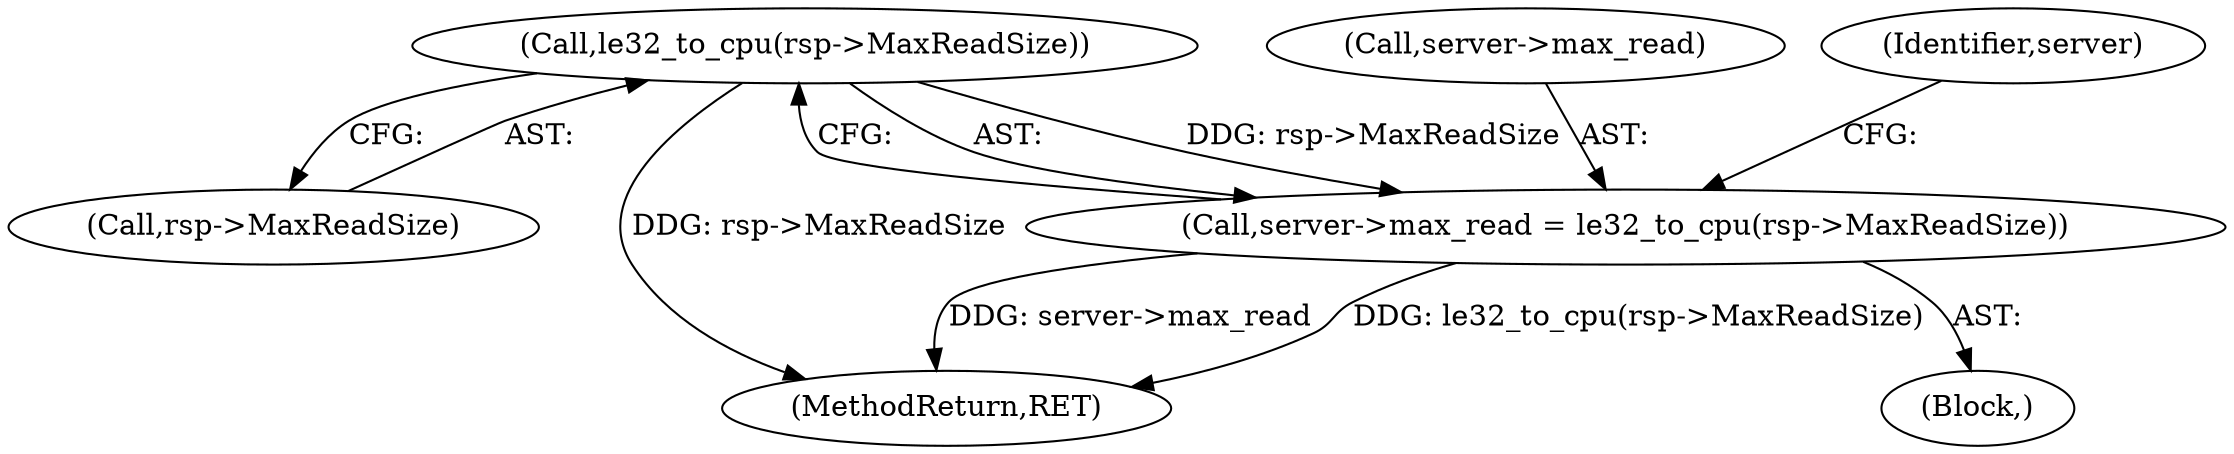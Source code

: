 digraph "0_linux_b57a55e2200ede754e4dc9cce4ba9402544b9365@pointer" {
"1000692" [label="(Call,le32_to_cpu(rsp->MaxReadSize))"];
"1000688" [label="(Call,server->max_read = le32_to_cpu(rsp->MaxReadSize))"];
"1000114" [label="(Block,)"];
"1000693" [label="(Call,rsp->MaxReadSize)"];
"1000688" [label="(Call,server->max_read = le32_to_cpu(rsp->MaxReadSize))"];
"1000689" [label="(Call,server->max_read)"];
"1000831" [label="(MethodReturn,RET)"];
"1000692" [label="(Call,le32_to_cpu(rsp->MaxReadSize))"];
"1000698" [label="(Identifier,server)"];
"1000692" -> "1000688"  [label="AST: "];
"1000692" -> "1000693"  [label="CFG: "];
"1000693" -> "1000692"  [label="AST: "];
"1000688" -> "1000692"  [label="CFG: "];
"1000692" -> "1000831"  [label="DDG: rsp->MaxReadSize"];
"1000692" -> "1000688"  [label="DDG: rsp->MaxReadSize"];
"1000688" -> "1000114"  [label="AST: "];
"1000689" -> "1000688"  [label="AST: "];
"1000698" -> "1000688"  [label="CFG: "];
"1000688" -> "1000831"  [label="DDG: server->max_read"];
"1000688" -> "1000831"  [label="DDG: le32_to_cpu(rsp->MaxReadSize)"];
}
